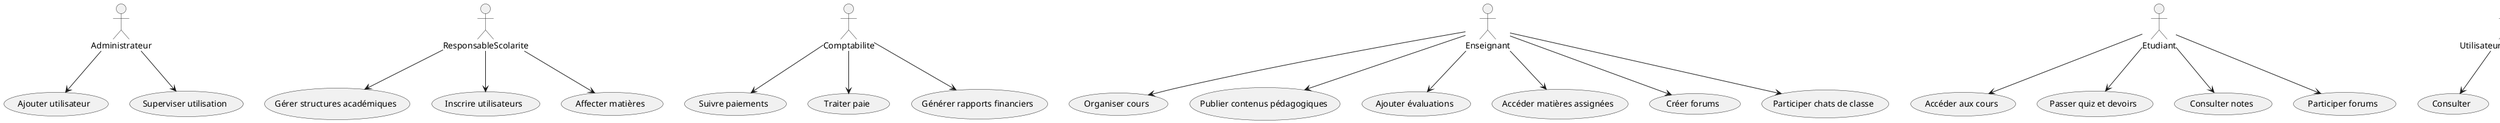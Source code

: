 @startuml
actor Administrateur
actor ResponsableScolarite
actor Comptabilite
actor Enseignant
actor Etudiant

usecase "Ajouter utilisateur" as UC1
usecase "Superviser utilisation" as UC2
usecase "Gérer structures académiques" as UC3
usecase "Inscrire utilisateurs" as UC4
usecase "Affecter matières" as UC5
usecase "Suivre paiements" as UC6
usecase "Traiter paie" as UC7
usecase "Générer rapports financiers" as UC8
usecase "Organiser cours" as UC9
usecase "Publier contenus pédagogiques" as UC10
usecase "Ajouter évaluations" as UC11
usecase "Accéder matières assignées" as UC12
usecase "Créer forums" as UC13
usecase "Participer chats de classe" as UC14
usecase "Accéder aux cours" as UC15
usecase "Passer quiz et devoirs" as UC16
usecase "Consulter notes" as UC17
usecase "Participer forums" as UC18
usecase "Consulter" as UC19
usecase "Demander Accès" as UC20

Administrateur --> UC1
Administrateur --> UC2

ResponsableScolarite --> UC3
ResponsableScolarite --> UC4
ResponsableScolarite --> UC5

Comptabilite --> UC6
Comptabilite --> UC7
Comptabilite --> UC8

Enseignant --> UC9
Enseignant --> UC10
Enseignant --> UC11
Enseignant --> UC12
Enseignant --> UC13
Enseignant --> UC14

Etudiant --> UC15
Etudiant --> UC16
Etudiant --> UC17
Etudiant --> UC18

actor "Utilisateur non autorisé" as NonAutorise
NonAutorise --> UC19
NonAutorise --> UC20
@enduml
